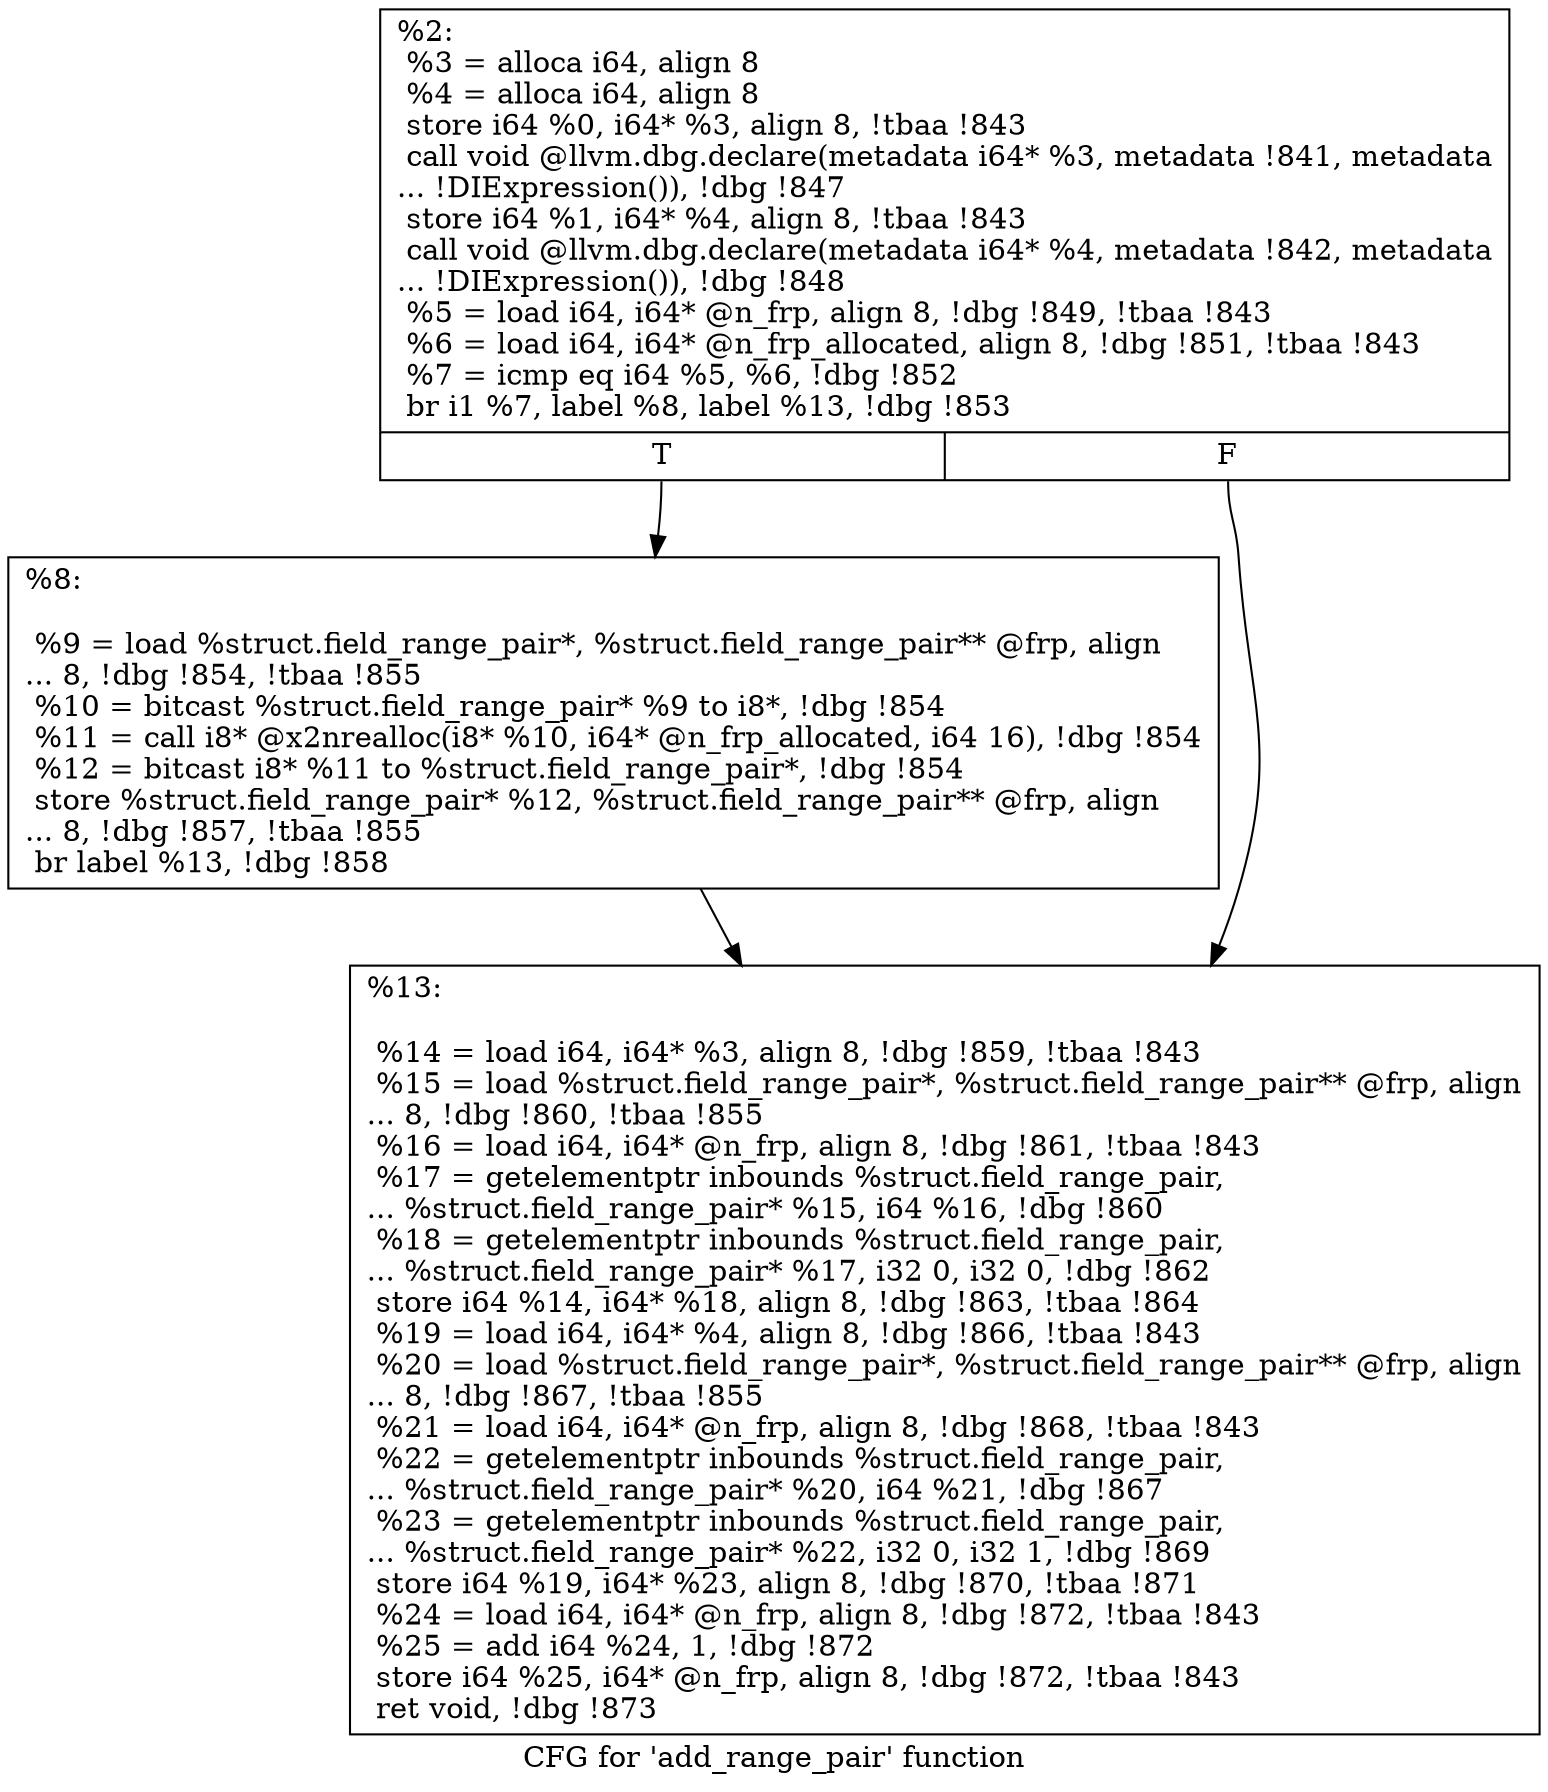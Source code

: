 digraph "CFG for 'add_range_pair' function" {
	label="CFG for 'add_range_pair' function";

	Node0xb53220 [shape=record,label="{%2:\l  %3 = alloca i64, align 8\l  %4 = alloca i64, align 8\l  store i64 %0, i64* %3, align 8, !tbaa !843\l  call void @llvm.dbg.declare(metadata i64* %3, metadata !841, metadata\l... !DIExpression()), !dbg !847\l  store i64 %1, i64* %4, align 8, !tbaa !843\l  call void @llvm.dbg.declare(metadata i64* %4, metadata !842, metadata\l... !DIExpression()), !dbg !848\l  %5 = load i64, i64* @n_frp, align 8, !dbg !849, !tbaa !843\l  %6 = load i64, i64* @n_frp_allocated, align 8, !dbg !851, !tbaa !843\l  %7 = icmp eq i64 %5, %6, !dbg !852\l  br i1 %7, label %8, label %13, !dbg !853\l|{<s0>T|<s1>F}}"];
	Node0xb53220:s0 -> Node0xb537a0;
	Node0xb53220:s1 -> Node0xb537f0;
	Node0xb537a0 [shape=record,label="{%8:\l\l  %9 = load %struct.field_range_pair*, %struct.field_range_pair** @frp, align\l... 8, !dbg !854, !tbaa !855\l  %10 = bitcast %struct.field_range_pair* %9 to i8*, !dbg !854\l  %11 = call i8* @x2nrealloc(i8* %10, i64* @n_frp_allocated, i64 16), !dbg !854\l  %12 = bitcast i8* %11 to %struct.field_range_pair*, !dbg !854\l  store %struct.field_range_pair* %12, %struct.field_range_pair** @frp, align\l... 8, !dbg !857, !tbaa !855\l  br label %13, !dbg !858\l}"];
	Node0xb537a0 -> Node0xb537f0;
	Node0xb537f0 [shape=record,label="{%13:\l\l  %14 = load i64, i64* %3, align 8, !dbg !859, !tbaa !843\l  %15 = load %struct.field_range_pair*, %struct.field_range_pair** @frp, align\l... 8, !dbg !860, !tbaa !855\l  %16 = load i64, i64* @n_frp, align 8, !dbg !861, !tbaa !843\l  %17 = getelementptr inbounds %struct.field_range_pair,\l... %struct.field_range_pair* %15, i64 %16, !dbg !860\l  %18 = getelementptr inbounds %struct.field_range_pair,\l... %struct.field_range_pair* %17, i32 0, i32 0, !dbg !862\l  store i64 %14, i64* %18, align 8, !dbg !863, !tbaa !864\l  %19 = load i64, i64* %4, align 8, !dbg !866, !tbaa !843\l  %20 = load %struct.field_range_pair*, %struct.field_range_pair** @frp, align\l... 8, !dbg !867, !tbaa !855\l  %21 = load i64, i64* @n_frp, align 8, !dbg !868, !tbaa !843\l  %22 = getelementptr inbounds %struct.field_range_pair,\l... %struct.field_range_pair* %20, i64 %21, !dbg !867\l  %23 = getelementptr inbounds %struct.field_range_pair,\l... %struct.field_range_pair* %22, i32 0, i32 1, !dbg !869\l  store i64 %19, i64* %23, align 8, !dbg !870, !tbaa !871\l  %24 = load i64, i64* @n_frp, align 8, !dbg !872, !tbaa !843\l  %25 = add i64 %24, 1, !dbg !872\l  store i64 %25, i64* @n_frp, align 8, !dbg !872, !tbaa !843\l  ret void, !dbg !873\l}"];
}
